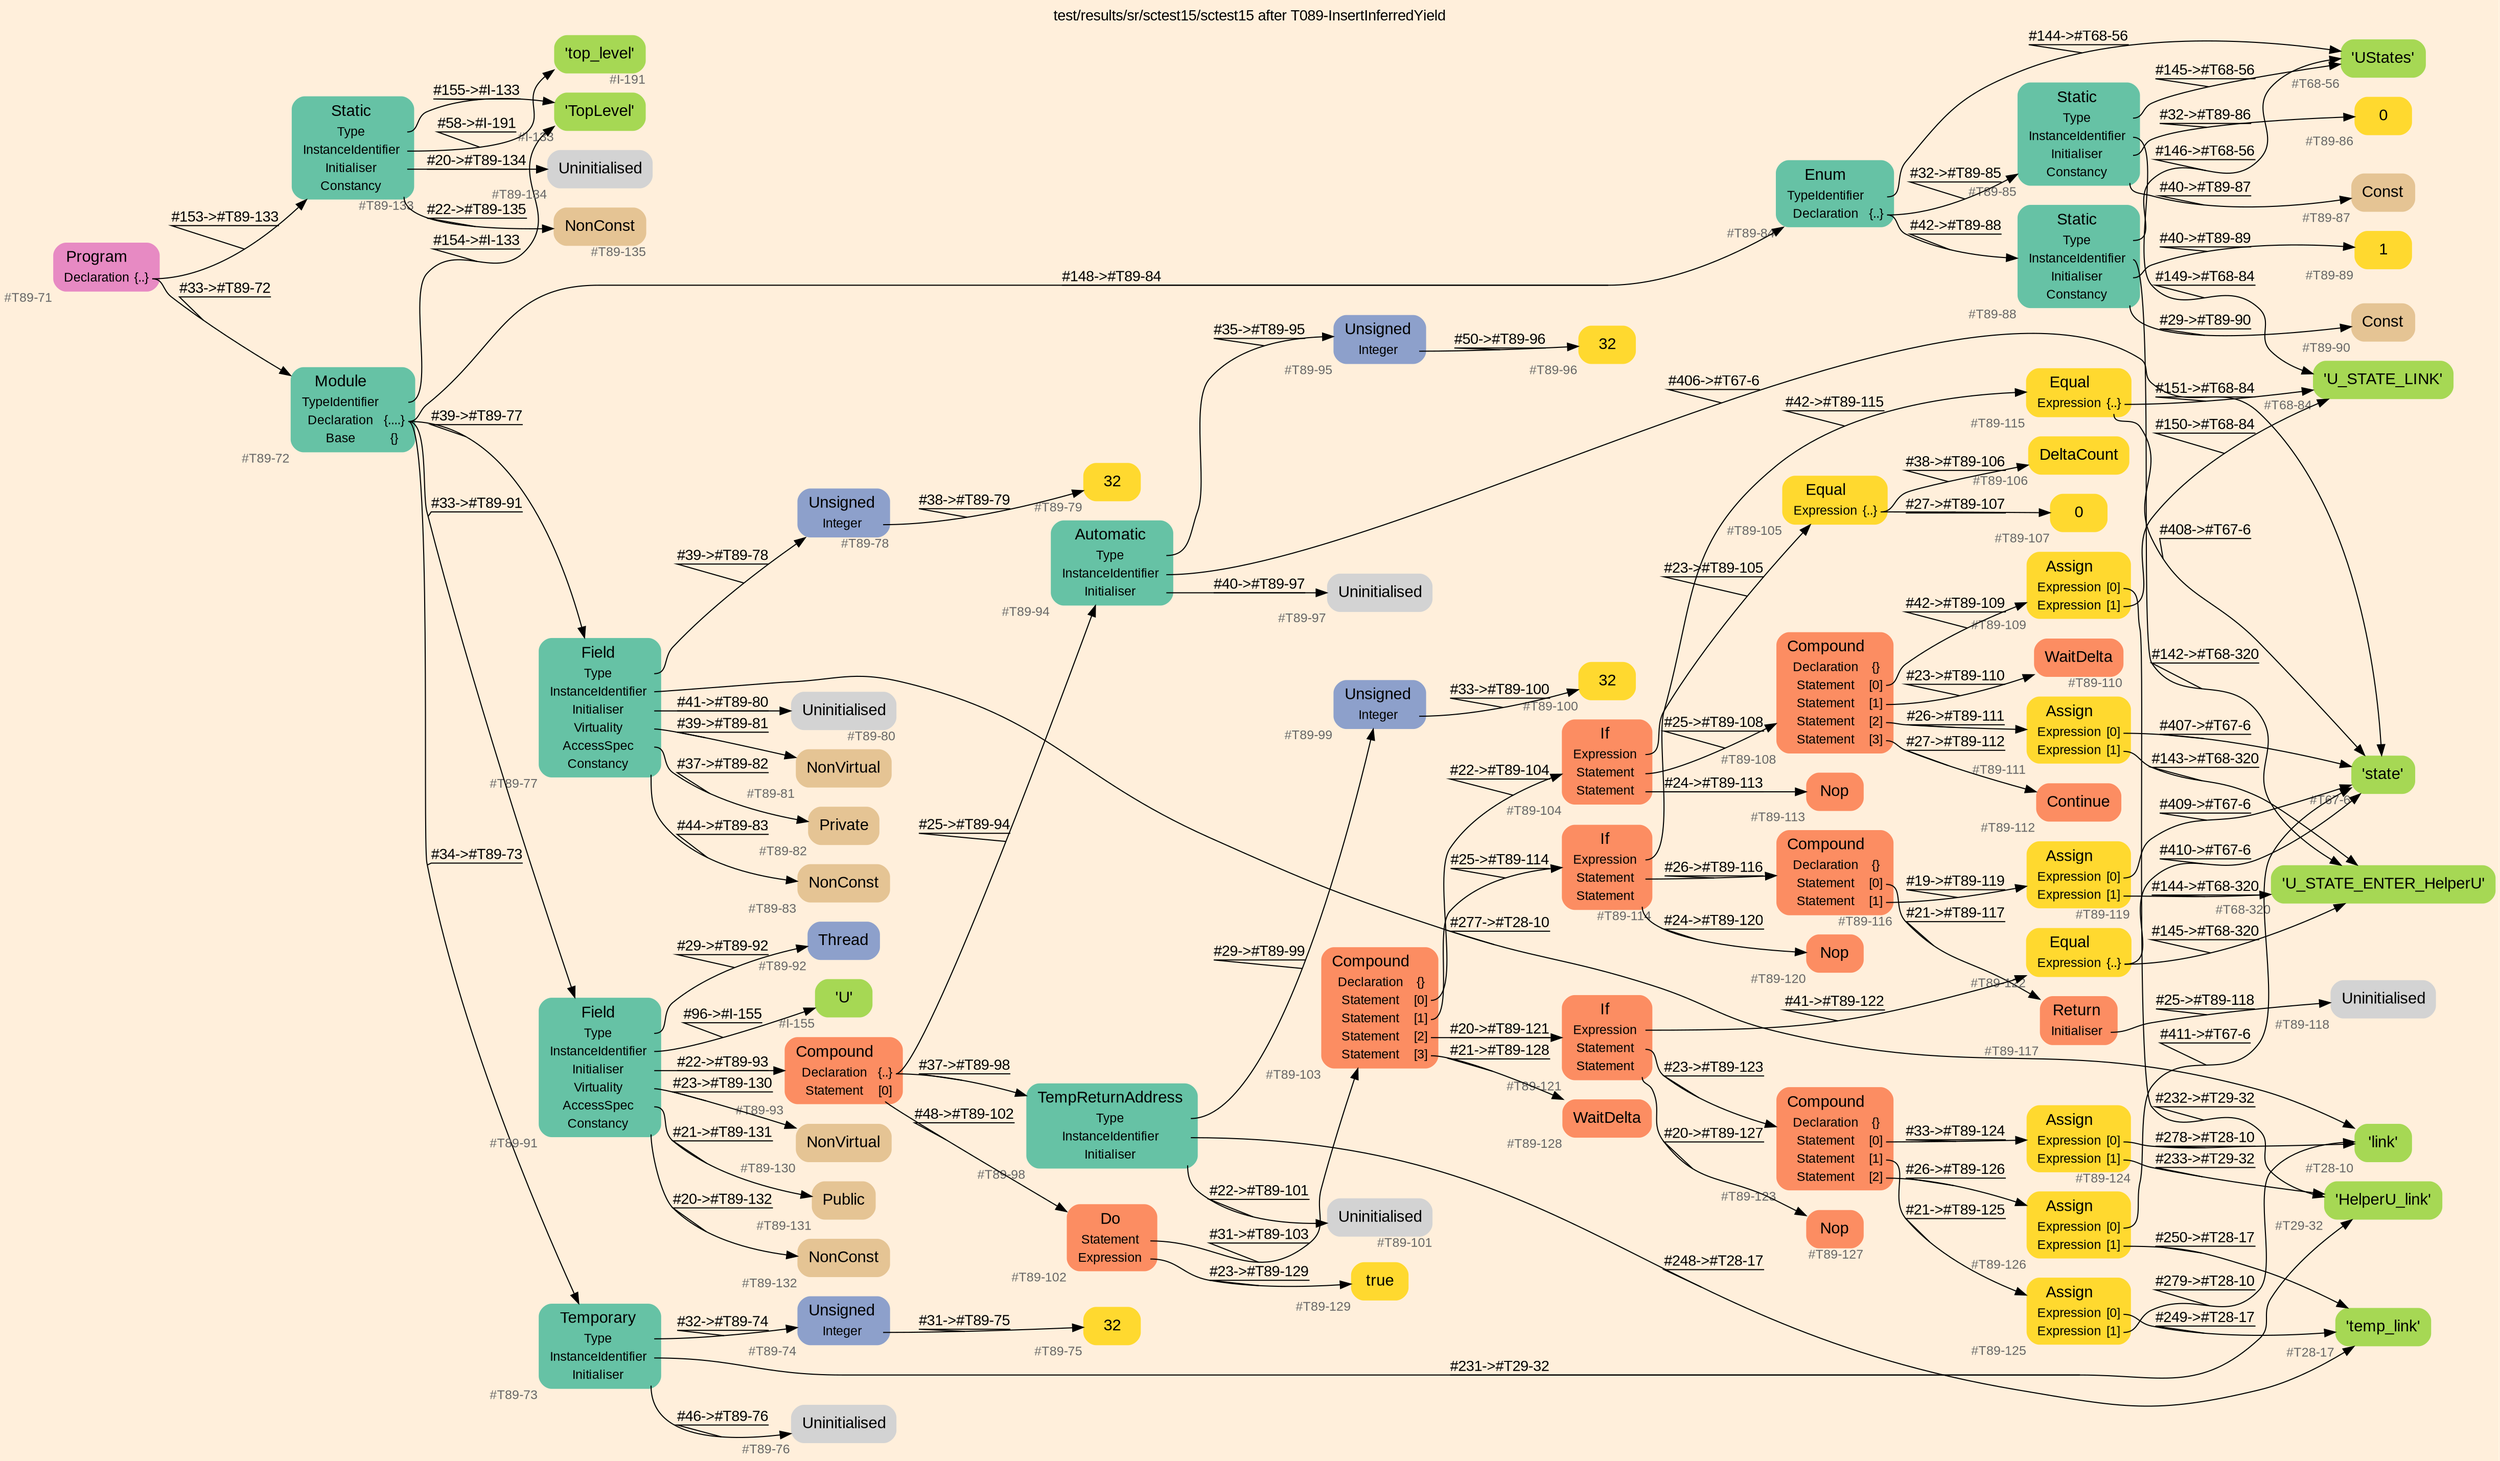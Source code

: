 digraph "test/results/sr/sctest15/sctest15 after T089-InsertInferredYield" {
label = "test/results/sr/sctest15/sctest15 after T089-InsertInferredYield"
labelloc = t
graph [
    rankdir = "LR"
    ranksep = 0.3
    bgcolor = antiquewhite1
    color = black
    fontcolor = black
    fontname = "Arial"
];
node [
    fontname = "Arial"
];
edge [
    fontname = "Arial"
];

// -------------------- node figure --------------------
// -------- block #T89-71 ----------
"#T89-71" [
    fillcolor = "/set28/4"
    xlabel = "#T89-71"
    fontsize = "12"
    fontcolor = grey40
    shape = "plaintext"
    label = <<TABLE BORDER="0" CELLBORDER="0" CELLSPACING="0">
     <TR><TD><FONT COLOR="black" POINT-SIZE="15">Program</FONT></TD></TR>
     <TR><TD><FONT COLOR="black" POINT-SIZE="12">Declaration</FONT></TD><TD PORT="port0"><FONT COLOR="black" POINT-SIZE="12">{..}</FONT></TD></TR>
    </TABLE>>
    style = "rounded,filled"
];

// -------- block #T89-72 ----------
"#T89-72" [
    fillcolor = "/set28/1"
    xlabel = "#T89-72"
    fontsize = "12"
    fontcolor = grey40
    shape = "plaintext"
    label = <<TABLE BORDER="0" CELLBORDER="0" CELLSPACING="0">
     <TR><TD><FONT COLOR="black" POINT-SIZE="15">Module</FONT></TD></TR>
     <TR><TD><FONT COLOR="black" POINT-SIZE="12">TypeIdentifier</FONT></TD><TD PORT="port0"></TD></TR>
     <TR><TD><FONT COLOR="black" POINT-SIZE="12">Declaration</FONT></TD><TD PORT="port1"><FONT COLOR="black" POINT-SIZE="12">{....}</FONT></TD></TR>
     <TR><TD><FONT COLOR="black" POINT-SIZE="12">Base</FONT></TD><TD PORT="port2"><FONT COLOR="black" POINT-SIZE="12">{}</FONT></TD></TR>
    </TABLE>>
    style = "rounded,filled"
];

// -------- block #I-133 ----------
"#I-133" [
    fillcolor = "/set28/5"
    xlabel = "#I-133"
    fontsize = "12"
    fontcolor = grey40
    shape = "plaintext"
    label = <<TABLE BORDER="0" CELLBORDER="0" CELLSPACING="0">
     <TR><TD><FONT COLOR="black" POINT-SIZE="15">'TopLevel'</FONT></TD></TR>
    </TABLE>>
    style = "rounded,filled"
];

// -------- block #T89-73 ----------
"#T89-73" [
    fillcolor = "/set28/1"
    xlabel = "#T89-73"
    fontsize = "12"
    fontcolor = grey40
    shape = "plaintext"
    label = <<TABLE BORDER="0" CELLBORDER="0" CELLSPACING="0">
     <TR><TD><FONT COLOR="black" POINT-SIZE="15">Temporary</FONT></TD></TR>
     <TR><TD><FONT COLOR="black" POINT-SIZE="12">Type</FONT></TD><TD PORT="port0"></TD></TR>
     <TR><TD><FONT COLOR="black" POINT-SIZE="12">InstanceIdentifier</FONT></TD><TD PORT="port1"></TD></TR>
     <TR><TD><FONT COLOR="black" POINT-SIZE="12">Initialiser</FONT></TD><TD PORT="port2"></TD></TR>
    </TABLE>>
    style = "rounded,filled"
];

// -------- block #T89-74 ----------
"#T89-74" [
    fillcolor = "/set28/3"
    xlabel = "#T89-74"
    fontsize = "12"
    fontcolor = grey40
    shape = "plaintext"
    label = <<TABLE BORDER="0" CELLBORDER="0" CELLSPACING="0">
     <TR><TD><FONT COLOR="black" POINT-SIZE="15">Unsigned</FONT></TD></TR>
     <TR><TD><FONT COLOR="black" POINT-SIZE="12">Integer</FONT></TD><TD PORT="port0"></TD></TR>
    </TABLE>>
    style = "rounded,filled"
];

// -------- block #T89-75 ----------
"#T89-75" [
    fillcolor = "/set28/6"
    xlabel = "#T89-75"
    fontsize = "12"
    fontcolor = grey40
    shape = "plaintext"
    label = <<TABLE BORDER="0" CELLBORDER="0" CELLSPACING="0">
     <TR><TD><FONT COLOR="black" POINT-SIZE="15">32</FONT></TD></TR>
    </TABLE>>
    style = "rounded,filled"
];

// -------- block #T29-32 ----------
"#T29-32" [
    fillcolor = "/set28/5"
    xlabel = "#T29-32"
    fontsize = "12"
    fontcolor = grey40
    shape = "plaintext"
    label = <<TABLE BORDER="0" CELLBORDER="0" CELLSPACING="0">
     <TR><TD><FONT COLOR="black" POINT-SIZE="15">'HelperU_link'</FONT></TD></TR>
    </TABLE>>
    style = "rounded,filled"
];

// -------- block #T89-76 ----------
"#T89-76" [
    xlabel = "#T89-76"
    fontsize = "12"
    fontcolor = grey40
    shape = "plaintext"
    label = <<TABLE BORDER="0" CELLBORDER="0" CELLSPACING="0">
     <TR><TD><FONT COLOR="black" POINT-SIZE="15">Uninitialised</FONT></TD></TR>
    </TABLE>>
    style = "rounded,filled"
];

// -------- block #T89-77 ----------
"#T89-77" [
    fillcolor = "/set28/1"
    xlabel = "#T89-77"
    fontsize = "12"
    fontcolor = grey40
    shape = "plaintext"
    label = <<TABLE BORDER="0" CELLBORDER="0" CELLSPACING="0">
     <TR><TD><FONT COLOR="black" POINT-SIZE="15">Field</FONT></TD></TR>
     <TR><TD><FONT COLOR="black" POINT-SIZE="12">Type</FONT></TD><TD PORT="port0"></TD></TR>
     <TR><TD><FONT COLOR="black" POINT-SIZE="12">InstanceIdentifier</FONT></TD><TD PORT="port1"></TD></TR>
     <TR><TD><FONT COLOR="black" POINT-SIZE="12">Initialiser</FONT></TD><TD PORT="port2"></TD></TR>
     <TR><TD><FONT COLOR="black" POINT-SIZE="12">Virtuality</FONT></TD><TD PORT="port3"></TD></TR>
     <TR><TD><FONT COLOR="black" POINT-SIZE="12">AccessSpec</FONT></TD><TD PORT="port4"></TD></TR>
     <TR><TD><FONT COLOR="black" POINT-SIZE="12">Constancy</FONT></TD><TD PORT="port5"></TD></TR>
    </TABLE>>
    style = "rounded,filled"
];

// -------- block #T89-78 ----------
"#T89-78" [
    fillcolor = "/set28/3"
    xlabel = "#T89-78"
    fontsize = "12"
    fontcolor = grey40
    shape = "plaintext"
    label = <<TABLE BORDER="0" CELLBORDER="0" CELLSPACING="0">
     <TR><TD><FONT COLOR="black" POINT-SIZE="15">Unsigned</FONT></TD></TR>
     <TR><TD><FONT COLOR="black" POINT-SIZE="12">Integer</FONT></TD><TD PORT="port0"></TD></TR>
    </TABLE>>
    style = "rounded,filled"
];

// -------- block #T89-79 ----------
"#T89-79" [
    fillcolor = "/set28/6"
    xlabel = "#T89-79"
    fontsize = "12"
    fontcolor = grey40
    shape = "plaintext"
    label = <<TABLE BORDER="0" CELLBORDER="0" CELLSPACING="0">
     <TR><TD><FONT COLOR="black" POINT-SIZE="15">32</FONT></TD></TR>
    </TABLE>>
    style = "rounded,filled"
];

// -------- block #T28-10 ----------
"#T28-10" [
    fillcolor = "/set28/5"
    xlabel = "#T28-10"
    fontsize = "12"
    fontcolor = grey40
    shape = "plaintext"
    label = <<TABLE BORDER="0" CELLBORDER="0" CELLSPACING="0">
     <TR><TD><FONT COLOR="black" POINT-SIZE="15">'link'</FONT></TD></TR>
    </TABLE>>
    style = "rounded,filled"
];

// -------- block #T89-80 ----------
"#T89-80" [
    xlabel = "#T89-80"
    fontsize = "12"
    fontcolor = grey40
    shape = "plaintext"
    label = <<TABLE BORDER="0" CELLBORDER="0" CELLSPACING="0">
     <TR><TD><FONT COLOR="black" POINT-SIZE="15">Uninitialised</FONT></TD></TR>
    </TABLE>>
    style = "rounded,filled"
];

// -------- block #T89-81 ----------
"#T89-81" [
    fillcolor = "/set28/7"
    xlabel = "#T89-81"
    fontsize = "12"
    fontcolor = grey40
    shape = "plaintext"
    label = <<TABLE BORDER="0" CELLBORDER="0" CELLSPACING="0">
     <TR><TD><FONT COLOR="black" POINT-SIZE="15">NonVirtual</FONT></TD></TR>
    </TABLE>>
    style = "rounded,filled"
];

// -------- block #T89-82 ----------
"#T89-82" [
    fillcolor = "/set28/7"
    xlabel = "#T89-82"
    fontsize = "12"
    fontcolor = grey40
    shape = "plaintext"
    label = <<TABLE BORDER="0" CELLBORDER="0" CELLSPACING="0">
     <TR><TD><FONT COLOR="black" POINT-SIZE="15">Private</FONT></TD></TR>
    </TABLE>>
    style = "rounded,filled"
];

// -------- block #T89-83 ----------
"#T89-83" [
    fillcolor = "/set28/7"
    xlabel = "#T89-83"
    fontsize = "12"
    fontcolor = grey40
    shape = "plaintext"
    label = <<TABLE BORDER="0" CELLBORDER="0" CELLSPACING="0">
     <TR><TD><FONT COLOR="black" POINT-SIZE="15">NonConst</FONT></TD></TR>
    </TABLE>>
    style = "rounded,filled"
];

// -------- block #T89-84 ----------
"#T89-84" [
    fillcolor = "/set28/1"
    xlabel = "#T89-84"
    fontsize = "12"
    fontcolor = grey40
    shape = "plaintext"
    label = <<TABLE BORDER="0" CELLBORDER="0" CELLSPACING="0">
     <TR><TD><FONT COLOR="black" POINT-SIZE="15">Enum</FONT></TD></TR>
     <TR><TD><FONT COLOR="black" POINT-SIZE="12">TypeIdentifier</FONT></TD><TD PORT="port0"></TD></TR>
     <TR><TD><FONT COLOR="black" POINT-SIZE="12">Declaration</FONT></TD><TD PORT="port1"><FONT COLOR="black" POINT-SIZE="12">{..}</FONT></TD></TR>
    </TABLE>>
    style = "rounded,filled"
];

// -------- block #T68-56 ----------
"#T68-56" [
    fillcolor = "/set28/5"
    xlabel = "#T68-56"
    fontsize = "12"
    fontcolor = grey40
    shape = "plaintext"
    label = <<TABLE BORDER="0" CELLBORDER="0" CELLSPACING="0">
     <TR><TD><FONT COLOR="black" POINT-SIZE="15">'UStates'</FONT></TD></TR>
    </TABLE>>
    style = "rounded,filled"
];

// -------- block #T89-85 ----------
"#T89-85" [
    fillcolor = "/set28/1"
    xlabel = "#T89-85"
    fontsize = "12"
    fontcolor = grey40
    shape = "plaintext"
    label = <<TABLE BORDER="0" CELLBORDER="0" CELLSPACING="0">
     <TR><TD><FONT COLOR="black" POINT-SIZE="15">Static</FONT></TD></TR>
     <TR><TD><FONT COLOR="black" POINT-SIZE="12">Type</FONT></TD><TD PORT="port0"></TD></TR>
     <TR><TD><FONT COLOR="black" POINT-SIZE="12">InstanceIdentifier</FONT></TD><TD PORT="port1"></TD></TR>
     <TR><TD><FONT COLOR="black" POINT-SIZE="12">Initialiser</FONT></TD><TD PORT="port2"></TD></TR>
     <TR><TD><FONT COLOR="black" POINT-SIZE="12">Constancy</FONT></TD><TD PORT="port3"></TD></TR>
    </TABLE>>
    style = "rounded,filled"
];

// -------- block #T68-84 ----------
"#T68-84" [
    fillcolor = "/set28/5"
    xlabel = "#T68-84"
    fontsize = "12"
    fontcolor = grey40
    shape = "plaintext"
    label = <<TABLE BORDER="0" CELLBORDER="0" CELLSPACING="0">
     <TR><TD><FONT COLOR="black" POINT-SIZE="15">'U_STATE_LINK'</FONT></TD></TR>
    </TABLE>>
    style = "rounded,filled"
];

// -------- block #T89-86 ----------
"#T89-86" [
    fillcolor = "/set28/6"
    xlabel = "#T89-86"
    fontsize = "12"
    fontcolor = grey40
    shape = "plaintext"
    label = <<TABLE BORDER="0" CELLBORDER="0" CELLSPACING="0">
     <TR><TD><FONT COLOR="black" POINT-SIZE="15">0</FONT></TD></TR>
    </TABLE>>
    style = "rounded,filled"
];

// -------- block #T89-87 ----------
"#T89-87" [
    fillcolor = "/set28/7"
    xlabel = "#T89-87"
    fontsize = "12"
    fontcolor = grey40
    shape = "plaintext"
    label = <<TABLE BORDER="0" CELLBORDER="0" CELLSPACING="0">
     <TR><TD><FONT COLOR="black" POINT-SIZE="15">Const</FONT></TD></TR>
    </TABLE>>
    style = "rounded,filled"
];

// -------- block #T89-88 ----------
"#T89-88" [
    fillcolor = "/set28/1"
    xlabel = "#T89-88"
    fontsize = "12"
    fontcolor = grey40
    shape = "plaintext"
    label = <<TABLE BORDER="0" CELLBORDER="0" CELLSPACING="0">
     <TR><TD><FONT COLOR="black" POINT-SIZE="15">Static</FONT></TD></TR>
     <TR><TD><FONT COLOR="black" POINT-SIZE="12">Type</FONT></TD><TD PORT="port0"></TD></TR>
     <TR><TD><FONT COLOR="black" POINT-SIZE="12">InstanceIdentifier</FONT></TD><TD PORT="port1"></TD></TR>
     <TR><TD><FONT COLOR="black" POINT-SIZE="12">Initialiser</FONT></TD><TD PORT="port2"></TD></TR>
     <TR><TD><FONT COLOR="black" POINT-SIZE="12">Constancy</FONT></TD><TD PORT="port3"></TD></TR>
    </TABLE>>
    style = "rounded,filled"
];

// -------- block #T68-320 ----------
"#T68-320" [
    fillcolor = "/set28/5"
    xlabel = "#T68-320"
    fontsize = "12"
    fontcolor = grey40
    shape = "plaintext"
    label = <<TABLE BORDER="0" CELLBORDER="0" CELLSPACING="0">
     <TR><TD><FONT COLOR="black" POINT-SIZE="15">'U_STATE_ENTER_HelperU'</FONT></TD></TR>
    </TABLE>>
    style = "rounded,filled"
];

// -------- block #T89-89 ----------
"#T89-89" [
    fillcolor = "/set28/6"
    xlabel = "#T89-89"
    fontsize = "12"
    fontcolor = grey40
    shape = "plaintext"
    label = <<TABLE BORDER="0" CELLBORDER="0" CELLSPACING="0">
     <TR><TD><FONT COLOR="black" POINT-SIZE="15">1</FONT></TD></TR>
    </TABLE>>
    style = "rounded,filled"
];

// -------- block #T89-90 ----------
"#T89-90" [
    fillcolor = "/set28/7"
    xlabel = "#T89-90"
    fontsize = "12"
    fontcolor = grey40
    shape = "plaintext"
    label = <<TABLE BORDER="0" CELLBORDER="0" CELLSPACING="0">
     <TR><TD><FONT COLOR="black" POINT-SIZE="15">Const</FONT></TD></TR>
    </TABLE>>
    style = "rounded,filled"
];

// -------- block #T89-91 ----------
"#T89-91" [
    fillcolor = "/set28/1"
    xlabel = "#T89-91"
    fontsize = "12"
    fontcolor = grey40
    shape = "plaintext"
    label = <<TABLE BORDER="0" CELLBORDER="0" CELLSPACING="0">
     <TR><TD><FONT COLOR="black" POINT-SIZE="15">Field</FONT></TD></TR>
     <TR><TD><FONT COLOR="black" POINT-SIZE="12">Type</FONT></TD><TD PORT="port0"></TD></TR>
     <TR><TD><FONT COLOR="black" POINT-SIZE="12">InstanceIdentifier</FONT></TD><TD PORT="port1"></TD></TR>
     <TR><TD><FONT COLOR="black" POINT-SIZE="12">Initialiser</FONT></TD><TD PORT="port2"></TD></TR>
     <TR><TD><FONT COLOR="black" POINT-SIZE="12">Virtuality</FONT></TD><TD PORT="port3"></TD></TR>
     <TR><TD><FONT COLOR="black" POINT-SIZE="12">AccessSpec</FONT></TD><TD PORT="port4"></TD></TR>
     <TR><TD><FONT COLOR="black" POINT-SIZE="12">Constancy</FONT></TD><TD PORT="port5"></TD></TR>
    </TABLE>>
    style = "rounded,filled"
];

// -------- block #T89-92 ----------
"#T89-92" [
    fillcolor = "/set28/3"
    xlabel = "#T89-92"
    fontsize = "12"
    fontcolor = grey40
    shape = "plaintext"
    label = <<TABLE BORDER="0" CELLBORDER="0" CELLSPACING="0">
     <TR><TD><FONT COLOR="black" POINT-SIZE="15">Thread</FONT></TD></TR>
    </TABLE>>
    style = "rounded,filled"
];

// -------- block #I-155 ----------
"#I-155" [
    fillcolor = "/set28/5"
    xlabel = "#I-155"
    fontsize = "12"
    fontcolor = grey40
    shape = "plaintext"
    label = <<TABLE BORDER="0" CELLBORDER="0" CELLSPACING="0">
     <TR><TD><FONT COLOR="black" POINT-SIZE="15">'U'</FONT></TD></TR>
    </TABLE>>
    style = "rounded,filled"
];

// -------- block #T89-93 ----------
"#T89-93" [
    fillcolor = "/set28/2"
    xlabel = "#T89-93"
    fontsize = "12"
    fontcolor = grey40
    shape = "plaintext"
    label = <<TABLE BORDER="0" CELLBORDER="0" CELLSPACING="0">
     <TR><TD><FONT COLOR="black" POINT-SIZE="15">Compound</FONT></TD></TR>
     <TR><TD><FONT COLOR="black" POINT-SIZE="12">Declaration</FONT></TD><TD PORT="port0"><FONT COLOR="black" POINT-SIZE="12">{..}</FONT></TD></TR>
     <TR><TD><FONT COLOR="black" POINT-SIZE="12">Statement</FONT></TD><TD PORT="port1"><FONT COLOR="black" POINT-SIZE="12">[0]</FONT></TD></TR>
    </TABLE>>
    style = "rounded,filled"
];

// -------- block #T89-94 ----------
"#T89-94" [
    fillcolor = "/set28/1"
    xlabel = "#T89-94"
    fontsize = "12"
    fontcolor = grey40
    shape = "plaintext"
    label = <<TABLE BORDER="0" CELLBORDER="0" CELLSPACING="0">
     <TR><TD><FONT COLOR="black" POINT-SIZE="15">Automatic</FONT></TD></TR>
     <TR><TD><FONT COLOR="black" POINT-SIZE="12">Type</FONT></TD><TD PORT="port0"></TD></TR>
     <TR><TD><FONT COLOR="black" POINT-SIZE="12">InstanceIdentifier</FONT></TD><TD PORT="port1"></TD></TR>
     <TR><TD><FONT COLOR="black" POINT-SIZE="12">Initialiser</FONT></TD><TD PORT="port2"></TD></TR>
    </TABLE>>
    style = "rounded,filled"
];

// -------- block #T89-95 ----------
"#T89-95" [
    fillcolor = "/set28/3"
    xlabel = "#T89-95"
    fontsize = "12"
    fontcolor = grey40
    shape = "plaintext"
    label = <<TABLE BORDER="0" CELLBORDER="0" CELLSPACING="0">
     <TR><TD><FONT COLOR="black" POINT-SIZE="15">Unsigned</FONT></TD></TR>
     <TR><TD><FONT COLOR="black" POINT-SIZE="12">Integer</FONT></TD><TD PORT="port0"></TD></TR>
    </TABLE>>
    style = "rounded,filled"
];

// -------- block #T89-96 ----------
"#T89-96" [
    fillcolor = "/set28/6"
    xlabel = "#T89-96"
    fontsize = "12"
    fontcolor = grey40
    shape = "plaintext"
    label = <<TABLE BORDER="0" CELLBORDER="0" CELLSPACING="0">
     <TR><TD><FONT COLOR="black" POINT-SIZE="15">32</FONT></TD></TR>
    </TABLE>>
    style = "rounded,filled"
];

// -------- block #T67-6 ----------
"#T67-6" [
    fillcolor = "/set28/5"
    xlabel = "#T67-6"
    fontsize = "12"
    fontcolor = grey40
    shape = "plaintext"
    label = <<TABLE BORDER="0" CELLBORDER="0" CELLSPACING="0">
     <TR><TD><FONT COLOR="black" POINT-SIZE="15">'state'</FONT></TD></TR>
    </TABLE>>
    style = "rounded,filled"
];

// -------- block #T89-97 ----------
"#T89-97" [
    xlabel = "#T89-97"
    fontsize = "12"
    fontcolor = grey40
    shape = "plaintext"
    label = <<TABLE BORDER="0" CELLBORDER="0" CELLSPACING="0">
     <TR><TD><FONT COLOR="black" POINT-SIZE="15">Uninitialised</FONT></TD></TR>
    </TABLE>>
    style = "rounded,filled"
];

// -------- block #T89-98 ----------
"#T89-98" [
    fillcolor = "/set28/1"
    xlabel = "#T89-98"
    fontsize = "12"
    fontcolor = grey40
    shape = "plaintext"
    label = <<TABLE BORDER="0" CELLBORDER="0" CELLSPACING="0">
     <TR><TD><FONT COLOR="black" POINT-SIZE="15">TempReturnAddress</FONT></TD></TR>
     <TR><TD><FONT COLOR="black" POINT-SIZE="12">Type</FONT></TD><TD PORT="port0"></TD></TR>
     <TR><TD><FONT COLOR="black" POINT-SIZE="12">InstanceIdentifier</FONT></TD><TD PORT="port1"></TD></TR>
     <TR><TD><FONT COLOR="black" POINT-SIZE="12">Initialiser</FONT></TD><TD PORT="port2"></TD></TR>
    </TABLE>>
    style = "rounded,filled"
];

// -------- block #T89-99 ----------
"#T89-99" [
    fillcolor = "/set28/3"
    xlabel = "#T89-99"
    fontsize = "12"
    fontcolor = grey40
    shape = "plaintext"
    label = <<TABLE BORDER="0" CELLBORDER="0" CELLSPACING="0">
     <TR><TD><FONT COLOR="black" POINT-SIZE="15">Unsigned</FONT></TD></TR>
     <TR><TD><FONT COLOR="black" POINT-SIZE="12">Integer</FONT></TD><TD PORT="port0"></TD></TR>
    </TABLE>>
    style = "rounded,filled"
];

// -------- block #T89-100 ----------
"#T89-100" [
    fillcolor = "/set28/6"
    xlabel = "#T89-100"
    fontsize = "12"
    fontcolor = grey40
    shape = "plaintext"
    label = <<TABLE BORDER="0" CELLBORDER="0" CELLSPACING="0">
     <TR><TD><FONT COLOR="black" POINT-SIZE="15">32</FONT></TD></TR>
    </TABLE>>
    style = "rounded,filled"
];

// -------- block #T28-17 ----------
"#T28-17" [
    fillcolor = "/set28/5"
    xlabel = "#T28-17"
    fontsize = "12"
    fontcolor = grey40
    shape = "plaintext"
    label = <<TABLE BORDER="0" CELLBORDER="0" CELLSPACING="0">
     <TR><TD><FONT COLOR="black" POINT-SIZE="15">'temp_link'</FONT></TD></TR>
    </TABLE>>
    style = "rounded,filled"
];

// -------- block #T89-101 ----------
"#T89-101" [
    xlabel = "#T89-101"
    fontsize = "12"
    fontcolor = grey40
    shape = "plaintext"
    label = <<TABLE BORDER="0" CELLBORDER="0" CELLSPACING="0">
     <TR><TD><FONT COLOR="black" POINT-SIZE="15">Uninitialised</FONT></TD></TR>
    </TABLE>>
    style = "rounded,filled"
];

// -------- block #T89-102 ----------
"#T89-102" [
    fillcolor = "/set28/2"
    xlabel = "#T89-102"
    fontsize = "12"
    fontcolor = grey40
    shape = "plaintext"
    label = <<TABLE BORDER="0" CELLBORDER="0" CELLSPACING="0">
     <TR><TD><FONT COLOR="black" POINT-SIZE="15">Do</FONT></TD></TR>
     <TR><TD><FONT COLOR="black" POINT-SIZE="12">Statement</FONT></TD><TD PORT="port0"></TD></TR>
     <TR><TD><FONT COLOR="black" POINT-SIZE="12">Expression</FONT></TD><TD PORT="port1"></TD></TR>
    </TABLE>>
    style = "rounded,filled"
];

// -------- block #T89-103 ----------
"#T89-103" [
    fillcolor = "/set28/2"
    xlabel = "#T89-103"
    fontsize = "12"
    fontcolor = grey40
    shape = "plaintext"
    label = <<TABLE BORDER="0" CELLBORDER="0" CELLSPACING="0">
     <TR><TD><FONT COLOR="black" POINT-SIZE="15">Compound</FONT></TD></TR>
     <TR><TD><FONT COLOR="black" POINT-SIZE="12">Declaration</FONT></TD><TD PORT="port0"><FONT COLOR="black" POINT-SIZE="12">{}</FONT></TD></TR>
     <TR><TD><FONT COLOR="black" POINT-SIZE="12">Statement</FONT></TD><TD PORT="port1"><FONT COLOR="black" POINT-SIZE="12">[0]</FONT></TD></TR>
     <TR><TD><FONT COLOR="black" POINT-SIZE="12">Statement</FONT></TD><TD PORT="port2"><FONT COLOR="black" POINT-SIZE="12">[1]</FONT></TD></TR>
     <TR><TD><FONT COLOR="black" POINT-SIZE="12">Statement</FONT></TD><TD PORT="port3"><FONT COLOR="black" POINT-SIZE="12">[2]</FONT></TD></TR>
     <TR><TD><FONT COLOR="black" POINT-SIZE="12">Statement</FONT></TD><TD PORT="port4"><FONT COLOR="black" POINT-SIZE="12">[3]</FONT></TD></TR>
    </TABLE>>
    style = "rounded,filled"
];

// -------- block #T89-104 ----------
"#T89-104" [
    fillcolor = "/set28/2"
    xlabel = "#T89-104"
    fontsize = "12"
    fontcolor = grey40
    shape = "plaintext"
    label = <<TABLE BORDER="0" CELLBORDER="0" CELLSPACING="0">
     <TR><TD><FONT COLOR="black" POINT-SIZE="15">If</FONT></TD></TR>
     <TR><TD><FONT COLOR="black" POINT-SIZE="12">Expression</FONT></TD><TD PORT="port0"></TD></TR>
     <TR><TD><FONT COLOR="black" POINT-SIZE="12">Statement</FONT></TD><TD PORT="port1"></TD></TR>
     <TR><TD><FONT COLOR="black" POINT-SIZE="12">Statement</FONT></TD><TD PORT="port2"></TD></TR>
    </TABLE>>
    style = "rounded,filled"
];

// -------- block #T89-105 ----------
"#T89-105" [
    fillcolor = "/set28/6"
    xlabel = "#T89-105"
    fontsize = "12"
    fontcolor = grey40
    shape = "plaintext"
    label = <<TABLE BORDER="0" CELLBORDER="0" CELLSPACING="0">
     <TR><TD><FONT COLOR="black" POINT-SIZE="15">Equal</FONT></TD></TR>
     <TR><TD><FONT COLOR="black" POINT-SIZE="12">Expression</FONT></TD><TD PORT="port0"><FONT COLOR="black" POINT-SIZE="12">{..}</FONT></TD></TR>
    </TABLE>>
    style = "rounded,filled"
];

// -------- block #T89-106 ----------
"#T89-106" [
    fillcolor = "/set28/6"
    xlabel = "#T89-106"
    fontsize = "12"
    fontcolor = grey40
    shape = "plaintext"
    label = <<TABLE BORDER="0" CELLBORDER="0" CELLSPACING="0">
     <TR><TD><FONT COLOR="black" POINT-SIZE="15">DeltaCount</FONT></TD></TR>
    </TABLE>>
    style = "rounded,filled"
];

// -------- block #T89-107 ----------
"#T89-107" [
    fillcolor = "/set28/6"
    xlabel = "#T89-107"
    fontsize = "12"
    fontcolor = grey40
    shape = "plaintext"
    label = <<TABLE BORDER="0" CELLBORDER="0" CELLSPACING="0">
     <TR><TD><FONT COLOR="black" POINT-SIZE="15">0</FONT></TD></TR>
    </TABLE>>
    style = "rounded,filled"
];

// -------- block #T89-108 ----------
"#T89-108" [
    fillcolor = "/set28/2"
    xlabel = "#T89-108"
    fontsize = "12"
    fontcolor = grey40
    shape = "plaintext"
    label = <<TABLE BORDER="0" CELLBORDER="0" CELLSPACING="0">
     <TR><TD><FONT COLOR="black" POINT-SIZE="15">Compound</FONT></TD></TR>
     <TR><TD><FONT COLOR="black" POINT-SIZE="12">Declaration</FONT></TD><TD PORT="port0"><FONT COLOR="black" POINT-SIZE="12">{}</FONT></TD></TR>
     <TR><TD><FONT COLOR="black" POINT-SIZE="12">Statement</FONT></TD><TD PORT="port1"><FONT COLOR="black" POINT-SIZE="12">[0]</FONT></TD></TR>
     <TR><TD><FONT COLOR="black" POINT-SIZE="12">Statement</FONT></TD><TD PORT="port2"><FONT COLOR="black" POINT-SIZE="12">[1]</FONT></TD></TR>
     <TR><TD><FONT COLOR="black" POINT-SIZE="12">Statement</FONT></TD><TD PORT="port3"><FONT COLOR="black" POINT-SIZE="12">[2]</FONT></TD></TR>
     <TR><TD><FONT COLOR="black" POINT-SIZE="12">Statement</FONT></TD><TD PORT="port4"><FONT COLOR="black" POINT-SIZE="12">[3]</FONT></TD></TR>
    </TABLE>>
    style = "rounded,filled"
];

// -------- block #T89-109 ----------
"#T89-109" [
    fillcolor = "/set28/6"
    xlabel = "#T89-109"
    fontsize = "12"
    fontcolor = grey40
    shape = "plaintext"
    label = <<TABLE BORDER="0" CELLBORDER="0" CELLSPACING="0">
     <TR><TD><FONT COLOR="black" POINT-SIZE="15">Assign</FONT></TD></TR>
     <TR><TD><FONT COLOR="black" POINT-SIZE="12">Expression</FONT></TD><TD PORT="port0"><FONT COLOR="black" POINT-SIZE="12">[0]</FONT></TD></TR>
     <TR><TD><FONT COLOR="black" POINT-SIZE="12">Expression</FONT></TD><TD PORT="port1"><FONT COLOR="black" POINT-SIZE="12">[1]</FONT></TD></TR>
    </TABLE>>
    style = "rounded,filled"
];

// -------- block #T89-110 ----------
"#T89-110" [
    fillcolor = "/set28/2"
    xlabel = "#T89-110"
    fontsize = "12"
    fontcolor = grey40
    shape = "plaintext"
    label = <<TABLE BORDER="0" CELLBORDER="0" CELLSPACING="0">
     <TR><TD><FONT COLOR="black" POINT-SIZE="15">WaitDelta</FONT></TD></TR>
    </TABLE>>
    style = "rounded,filled"
];

// -------- block #T89-111 ----------
"#T89-111" [
    fillcolor = "/set28/6"
    xlabel = "#T89-111"
    fontsize = "12"
    fontcolor = grey40
    shape = "plaintext"
    label = <<TABLE BORDER="0" CELLBORDER="0" CELLSPACING="0">
     <TR><TD><FONT COLOR="black" POINT-SIZE="15">Assign</FONT></TD></TR>
     <TR><TD><FONT COLOR="black" POINT-SIZE="12">Expression</FONT></TD><TD PORT="port0"><FONT COLOR="black" POINT-SIZE="12">[0]</FONT></TD></TR>
     <TR><TD><FONT COLOR="black" POINT-SIZE="12">Expression</FONT></TD><TD PORT="port1"><FONT COLOR="black" POINT-SIZE="12">[1]</FONT></TD></TR>
    </TABLE>>
    style = "rounded,filled"
];

// -------- block #T89-112 ----------
"#T89-112" [
    fillcolor = "/set28/2"
    xlabel = "#T89-112"
    fontsize = "12"
    fontcolor = grey40
    shape = "plaintext"
    label = <<TABLE BORDER="0" CELLBORDER="0" CELLSPACING="0">
     <TR><TD><FONT COLOR="black" POINT-SIZE="15">Continue</FONT></TD></TR>
    </TABLE>>
    style = "rounded,filled"
];

// -------- block #T89-113 ----------
"#T89-113" [
    fillcolor = "/set28/2"
    xlabel = "#T89-113"
    fontsize = "12"
    fontcolor = grey40
    shape = "plaintext"
    label = <<TABLE BORDER="0" CELLBORDER="0" CELLSPACING="0">
     <TR><TD><FONT COLOR="black" POINT-SIZE="15">Nop</FONT></TD></TR>
    </TABLE>>
    style = "rounded,filled"
];

// -------- block #T89-114 ----------
"#T89-114" [
    fillcolor = "/set28/2"
    xlabel = "#T89-114"
    fontsize = "12"
    fontcolor = grey40
    shape = "plaintext"
    label = <<TABLE BORDER="0" CELLBORDER="0" CELLSPACING="0">
     <TR><TD><FONT COLOR="black" POINT-SIZE="15">If</FONT></TD></TR>
     <TR><TD><FONT COLOR="black" POINT-SIZE="12">Expression</FONT></TD><TD PORT="port0"></TD></TR>
     <TR><TD><FONT COLOR="black" POINT-SIZE="12">Statement</FONT></TD><TD PORT="port1"></TD></TR>
     <TR><TD><FONT COLOR="black" POINT-SIZE="12">Statement</FONT></TD><TD PORT="port2"></TD></TR>
    </TABLE>>
    style = "rounded,filled"
];

// -------- block #T89-115 ----------
"#T89-115" [
    fillcolor = "/set28/6"
    xlabel = "#T89-115"
    fontsize = "12"
    fontcolor = grey40
    shape = "plaintext"
    label = <<TABLE BORDER="0" CELLBORDER="0" CELLSPACING="0">
     <TR><TD><FONT COLOR="black" POINT-SIZE="15">Equal</FONT></TD></TR>
     <TR><TD><FONT COLOR="black" POINT-SIZE="12">Expression</FONT></TD><TD PORT="port0"><FONT COLOR="black" POINT-SIZE="12">{..}</FONT></TD></TR>
    </TABLE>>
    style = "rounded,filled"
];

// -------- block #T89-116 ----------
"#T89-116" [
    fillcolor = "/set28/2"
    xlabel = "#T89-116"
    fontsize = "12"
    fontcolor = grey40
    shape = "plaintext"
    label = <<TABLE BORDER="0" CELLBORDER="0" CELLSPACING="0">
     <TR><TD><FONT COLOR="black" POINT-SIZE="15">Compound</FONT></TD></TR>
     <TR><TD><FONT COLOR="black" POINT-SIZE="12">Declaration</FONT></TD><TD PORT="port0"><FONT COLOR="black" POINT-SIZE="12">{}</FONT></TD></TR>
     <TR><TD><FONT COLOR="black" POINT-SIZE="12">Statement</FONT></TD><TD PORT="port1"><FONT COLOR="black" POINT-SIZE="12">[0]</FONT></TD></TR>
     <TR><TD><FONT COLOR="black" POINT-SIZE="12">Statement</FONT></TD><TD PORT="port2"><FONT COLOR="black" POINT-SIZE="12">[1]</FONT></TD></TR>
    </TABLE>>
    style = "rounded,filled"
];

// -------- block #T89-117 ----------
"#T89-117" [
    fillcolor = "/set28/2"
    xlabel = "#T89-117"
    fontsize = "12"
    fontcolor = grey40
    shape = "plaintext"
    label = <<TABLE BORDER="0" CELLBORDER="0" CELLSPACING="0">
     <TR><TD><FONT COLOR="black" POINT-SIZE="15">Return</FONT></TD></TR>
     <TR><TD><FONT COLOR="black" POINT-SIZE="12">Initialiser</FONT></TD><TD PORT="port0"></TD></TR>
    </TABLE>>
    style = "rounded,filled"
];

// -------- block #T89-118 ----------
"#T89-118" [
    xlabel = "#T89-118"
    fontsize = "12"
    fontcolor = grey40
    shape = "plaintext"
    label = <<TABLE BORDER="0" CELLBORDER="0" CELLSPACING="0">
     <TR><TD><FONT COLOR="black" POINT-SIZE="15">Uninitialised</FONT></TD></TR>
    </TABLE>>
    style = "rounded,filled"
];

// -------- block #T89-119 ----------
"#T89-119" [
    fillcolor = "/set28/6"
    xlabel = "#T89-119"
    fontsize = "12"
    fontcolor = grey40
    shape = "plaintext"
    label = <<TABLE BORDER="0" CELLBORDER="0" CELLSPACING="0">
     <TR><TD><FONT COLOR="black" POINT-SIZE="15">Assign</FONT></TD></TR>
     <TR><TD><FONT COLOR="black" POINT-SIZE="12">Expression</FONT></TD><TD PORT="port0"><FONT COLOR="black" POINT-SIZE="12">[0]</FONT></TD></TR>
     <TR><TD><FONT COLOR="black" POINT-SIZE="12">Expression</FONT></TD><TD PORT="port1"><FONT COLOR="black" POINT-SIZE="12">[1]</FONT></TD></TR>
    </TABLE>>
    style = "rounded,filled"
];

// -------- block #T89-120 ----------
"#T89-120" [
    fillcolor = "/set28/2"
    xlabel = "#T89-120"
    fontsize = "12"
    fontcolor = grey40
    shape = "plaintext"
    label = <<TABLE BORDER="0" CELLBORDER="0" CELLSPACING="0">
     <TR><TD><FONT COLOR="black" POINT-SIZE="15">Nop</FONT></TD></TR>
    </TABLE>>
    style = "rounded,filled"
];

// -------- block #T89-121 ----------
"#T89-121" [
    fillcolor = "/set28/2"
    xlabel = "#T89-121"
    fontsize = "12"
    fontcolor = grey40
    shape = "plaintext"
    label = <<TABLE BORDER="0" CELLBORDER="0" CELLSPACING="0">
     <TR><TD><FONT COLOR="black" POINT-SIZE="15">If</FONT></TD></TR>
     <TR><TD><FONT COLOR="black" POINT-SIZE="12">Expression</FONT></TD><TD PORT="port0"></TD></TR>
     <TR><TD><FONT COLOR="black" POINT-SIZE="12">Statement</FONT></TD><TD PORT="port1"></TD></TR>
     <TR><TD><FONT COLOR="black" POINT-SIZE="12">Statement</FONT></TD><TD PORT="port2"></TD></TR>
    </TABLE>>
    style = "rounded,filled"
];

// -------- block #T89-122 ----------
"#T89-122" [
    fillcolor = "/set28/6"
    xlabel = "#T89-122"
    fontsize = "12"
    fontcolor = grey40
    shape = "plaintext"
    label = <<TABLE BORDER="0" CELLBORDER="0" CELLSPACING="0">
     <TR><TD><FONT COLOR="black" POINT-SIZE="15">Equal</FONT></TD></TR>
     <TR><TD><FONT COLOR="black" POINT-SIZE="12">Expression</FONT></TD><TD PORT="port0"><FONT COLOR="black" POINT-SIZE="12">{..}</FONT></TD></TR>
    </TABLE>>
    style = "rounded,filled"
];

// -------- block #T89-123 ----------
"#T89-123" [
    fillcolor = "/set28/2"
    xlabel = "#T89-123"
    fontsize = "12"
    fontcolor = grey40
    shape = "plaintext"
    label = <<TABLE BORDER="0" CELLBORDER="0" CELLSPACING="0">
     <TR><TD><FONT COLOR="black" POINT-SIZE="15">Compound</FONT></TD></TR>
     <TR><TD><FONT COLOR="black" POINT-SIZE="12">Declaration</FONT></TD><TD PORT="port0"><FONT COLOR="black" POINT-SIZE="12">{}</FONT></TD></TR>
     <TR><TD><FONT COLOR="black" POINT-SIZE="12">Statement</FONT></TD><TD PORT="port1"><FONT COLOR="black" POINT-SIZE="12">[0]</FONT></TD></TR>
     <TR><TD><FONT COLOR="black" POINT-SIZE="12">Statement</FONT></TD><TD PORT="port2"><FONT COLOR="black" POINT-SIZE="12">[1]</FONT></TD></TR>
     <TR><TD><FONT COLOR="black" POINT-SIZE="12">Statement</FONT></TD><TD PORT="port3"><FONT COLOR="black" POINT-SIZE="12">[2]</FONT></TD></TR>
    </TABLE>>
    style = "rounded,filled"
];

// -------- block #T89-124 ----------
"#T89-124" [
    fillcolor = "/set28/6"
    xlabel = "#T89-124"
    fontsize = "12"
    fontcolor = grey40
    shape = "plaintext"
    label = <<TABLE BORDER="0" CELLBORDER="0" CELLSPACING="0">
     <TR><TD><FONT COLOR="black" POINT-SIZE="15">Assign</FONT></TD></TR>
     <TR><TD><FONT COLOR="black" POINT-SIZE="12">Expression</FONT></TD><TD PORT="port0"><FONT COLOR="black" POINT-SIZE="12">[0]</FONT></TD></TR>
     <TR><TD><FONT COLOR="black" POINT-SIZE="12">Expression</FONT></TD><TD PORT="port1"><FONT COLOR="black" POINT-SIZE="12">[1]</FONT></TD></TR>
    </TABLE>>
    style = "rounded,filled"
];

// -------- block #T89-125 ----------
"#T89-125" [
    fillcolor = "/set28/6"
    xlabel = "#T89-125"
    fontsize = "12"
    fontcolor = grey40
    shape = "plaintext"
    label = <<TABLE BORDER="0" CELLBORDER="0" CELLSPACING="0">
     <TR><TD><FONT COLOR="black" POINT-SIZE="15">Assign</FONT></TD></TR>
     <TR><TD><FONT COLOR="black" POINT-SIZE="12">Expression</FONT></TD><TD PORT="port0"><FONT COLOR="black" POINT-SIZE="12">[0]</FONT></TD></TR>
     <TR><TD><FONT COLOR="black" POINT-SIZE="12">Expression</FONT></TD><TD PORT="port1"><FONT COLOR="black" POINT-SIZE="12">[1]</FONT></TD></TR>
    </TABLE>>
    style = "rounded,filled"
];

// -------- block #T89-126 ----------
"#T89-126" [
    fillcolor = "/set28/6"
    xlabel = "#T89-126"
    fontsize = "12"
    fontcolor = grey40
    shape = "plaintext"
    label = <<TABLE BORDER="0" CELLBORDER="0" CELLSPACING="0">
     <TR><TD><FONT COLOR="black" POINT-SIZE="15">Assign</FONT></TD></TR>
     <TR><TD><FONT COLOR="black" POINT-SIZE="12">Expression</FONT></TD><TD PORT="port0"><FONT COLOR="black" POINT-SIZE="12">[0]</FONT></TD></TR>
     <TR><TD><FONT COLOR="black" POINT-SIZE="12">Expression</FONT></TD><TD PORT="port1"><FONT COLOR="black" POINT-SIZE="12">[1]</FONT></TD></TR>
    </TABLE>>
    style = "rounded,filled"
];

// -------- block #T89-127 ----------
"#T89-127" [
    fillcolor = "/set28/2"
    xlabel = "#T89-127"
    fontsize = "12"
    fontcolor = grey40
    shape = "plaintext"
    label = <<TABLE BORDER="0" CELLBORDER="0" CELLSPACING="0">
     <TR><TD><FONT COLOR="black" POINT-SIZE="15">Nop</FONT></TD></TR>
    </TABLE>>
    style = "rounded,filled"
];

// -------- block #T89-128 ----------
"#T89-128" [
    fillcolor = "/set28/2"
    xlabel = "#T89-128"
    fontsize = "12"
    fontcolor = grey40
    shape = "plaintext"
    label = <<TABLE BORDER="0" CELLBORDER="0" CELLSPACING="0">
     <TR><TD><FONT COLOR="black" POINT-SIZE="15">WaitDelta</FONT></TD></TR>
    </TABLE>>
    style = "rounded,filled"
];

// -------- block #T89-129 ----------
"#T89-129" [
    fillcolor = "/set28/6"
    xlabel = "#T89-129"
    fontsize = "12"
    fontcolor = grey40
    shape = "plaintext"
    label = <<TABLE BORDER="0" CELLBORDER="0" CELLSPACING="0">
     <TR><TD><FONT COLOR="black" POINT-SIZE="15">true</FONT></TD></TR>
    </TABLE>>
    style = "rounded,filled"
];

// -------- block #T89-130 ----------
"#T89-130" [
    fillcolor = "/set28/7"
    xlabel = "#T89-130"
    fontsize = "12"
    fontcolor = grey40
    shape = "plaintext"
    label = <<TABLE BORDER="0" CELLBORDER="0" CELLSPACING="0">
     <TR><TD><FONT COLOR="black" POINT-SIZE="15">NonVirtual</FONT></TD></TR>
    </TABLE>>
    style = "rounded,filled"
];

// -------- block #T89-131 ----------
"#T89-131" [
    fillcolor = "/set28/7"
    xlabel = "#T89-131"
    fontsize = "12"
    fontcolor = grey40
    shape = "plaintext"
    label = <<TABLE BORDER="0" CELLBORDER="0" CELLSPACING="0">
     <TR><TD><FONT COLOR="black" POINT-SIZE="15">Public</FONT></TD></TR>
    </TABLE>>
    style = "rounded,filled"
];

// -------- block #T89-132 ----------
"#T89-132" [
    fillcolor = "/set28/7"
    xlabel = "#T89-132"
    fontsize = "12"
    fontcolor = grey40
    shape = "plaintext"
    label = <<TABLE BORDER="0" CELLBORDER="0" CELLSPACING="0">
     <TR><TD><FONT COLOR="black" POINT-SIZE="15">NonConst</FONT></TD></TR>
    </TABLE>>
    style = "rounded,filled"
];

// -------- block #T89-133 ----------
"#T89-133" [
    fillcolor = "/set28/1"
    xlabel = "#T89-133"
    fontsize = "12"
    fontcolor = grey40
    shape = "plaintext"
    label = <<TABLE BORDER="0" CELLBORDER="0" CELLSPACING="0">
     <TR><TD><FONT COLOR="black" POINT-SIZE="15">Static</FONT></TD></TR>
     <TR><TD><FONT COLOR="black" POINT-SIZE="12">Type</FONT></TD><TD PORT="port0"></TD></TR>
     <TR><TD><FONT COLOR="black" POINT-SIZE="12">InstanceIdentifier</FONT></TD><TD PORT="port1"></TD></TR>
     <TR><TD><FONT COLOR="black" POINT-SIZE="12">Initialiser</FONT></TD><TD PORT="port2"></TD></TR>
     <TR><TD><FONT COLOR="black" POINT-SIZE="12">Constancy</FONT></TD><TD PORT="port3"></TD></TR>
    </TABLE>>
    style = "rounded,filled"
];

// -------- block #I-191 ----------
"#I-191" [
    fillcolor = "/set28/5"
    xlabel = "#I-191"
    fontsize = "12"
    fontcolor = grey40
    shape = "plaintext"
    label = <<TABLE BORDER="0" CELLBORDER="0" CELLSPACING="0">
     <TR><TD><FONT COLOR="black" POINT-SIZE="15">'top_level'</FONT></TD></TR>
    </TABLE>>
    style = "rounded,filled"
];

// -------- block #T89-134 ----------
"#T89-134" [
    xlabel = "#T89-134"
    fontsize = "12"
    fontcolor = grey40
    shape = "plaintext"
    label = <<TABLE BORDER="0" CELLBORDER="0" CELLSPACING="0">
     <TR><TD><FONT COLOR="black" POINT-SIZE="15">Uninitialised</FONT></TD></TR>
    </TABLE>>
    style = "rounded,filled"
];

// -------- block #T89-135 ----------
"#T89-135" [
    fillcolor = "/set28/7"
    xlabel = "#T89-135"
    fontsize = "12"
    fontcolor = grey40
    shape = "plaintext"
    label = <<TABLE BORDER="0" CELLBORDER="0" CELLSPACING="0">
     <TR><TD><FONT COLOR="black" POINT-SIZE="15">NonConst</FONT></TD></TR>
    </TABLE>>
    style = "rounded,filled"
];

"#T89-71":port0 -> "#T89-72" [
    label = "#33-&gt;#T89-72"
    decorate = true
    color = black
    fontcolor = black
];

"#T89-71":port0 -> "#T89-133" [
    label = "#153-&gt;#T89-133"
    decorate = true
    color = black
    fontcolor = black
];

"#T89-72":port0 -> "#I-133" [
    label = "#154-&gt;#I-133"
    decorate = true
    color = black
    fontcolor = black
];

"#T89-72":port1 -> "#T89-73" [
    label = "#34-&gt;#T89-73"
    decorate = true
    color = black
    fontcolor = black
];

"#T89-72":port1 -> "#T89-77" [
    label = "#39-&gt;#T89-77"
    decorate = true
    color = black
    fontcolor = black
];

"#T89-72":port1 -> "#T89-84" [
    label = "#148-&gt;#T89-84"
    decorate = true
    color = black
    fontcolor = black
];

"#T89-72":port1 -> "#T89-91" [
    label = "#33-&gt;#T89-91"
    decorate = true
    color = black
    fontcolor = black
];

"#T89-73":port0 -> "#T89-74" [
    label = "#32-&gt;#T89-74"
    decorate = true
    color = black
    fontcolor = black
];

"#T89-73":port1 -> "#T29-32" [
    label = "#231-&gt;#T29-32"
    decorate = true
    color = black
    fontcolor = black
];

"#T89-73":port2 -> "#T89-76" [
    label = "#46-&gt;#T89-76"
    decorate = true
    color = black
    fontcolor = black
];

"#T89-74":port0 -> "#T89-75" [
    label = "#31-&gt;#T89-75"
    decorate = true
    color = black
    fontcolor = black
];

"#T89-77":port0 -> "#T89-78" [
    label = "#39-&gt;#T89-78"
    decorate = true
    color = black
    fontcolor = black
];

"#T89-77":port1 -> "#T28-10" [
    label = "#277-&gt;#T28-10"
    decorate = true
    color = black
    fontcolor = black
];

"#T89-77":port2 -> "#T89-80" [
    label = "#41-&gt;#T89-80"
    decorate = true
    color = black
    fontcolor = black
];

"#T89-77":port3 -> "#T89-81" [
    label = "#39-&gt;#T89-81"
    decorate = true
    color = black
    fontcolor = black
];

"#T89-77":port4 -> "#T89-82" [
    label = "#37-&gt;#T89-82"
    decorate = true
    color = black
    fontcolor = black
];

"#T89-77":port5 -> "#T89-83" [
    label = "#44-&gt;#T89-83"
    decorate = true
    color = black
    fontcolor = black
];

"#T89-78":port0 -> "#T89-79" [
    label = "#38-&gt;#T89-79"
    decorate = true
    color = black
    fontcolor = black
];

"#T89-84":port0 -> "#T68-56" [
    label = "#144-&gt;#T68-56"
    decorate = true
    color = black
    fontcolor = black
];

"#T89-84":port1 -> "#T89-85" [
    label = "#32-&gt;#T89-85"
    decorate = true
    color = black
    fontcolor = black
];

"#T89-84":port1 -> "#T89-88" [
    label = "#42-&gt;#T89-88"
    decorate = true
    color = black
    fontcolor = black
];

"#T89-85":port0 -> "#T68-56" [
    label = "#145-&gt;#T68-56"
    decorate = true
    color = black
    fontcolor = black
];

"#T89-85":port1 -> "#T68-84" [
    label = "#149-&gt;#T68-84"
    decorate = true
    color = black
    fontcolor = black
];

"#T89-85":port2 -> "#T89-86" [
    label = "#32-&gt;#T89-86"
    decorate = true
    color = black
    fontcolor = black
];

"#T89-85":port3 -> "#T89-87" [
    label = "#40-&gt;#T89-87"
    decorate = true
    color = black
    fontcolor = black
];

"#T89-88":port0 -> "#T68-56" [
    label = "#146-&gt;#T68-56"
    decorate = true
    color = black
    fontcolor = black
];

"#T89-88":port1 -> "#T68-320" [
    label = "#142-&gt;#T68-320"
    decorate = true
    color = black
    fontcolor = black
];

"#T89-88":port2 -> "#T89-89" [
    label = "#40-&gt;#T89-89"
    decorate = true
    color = black
    fontcolor = black
];

"#T89-88":port3 -> "#T89-90" [
    label = "#29-&gt;#T89-90"
    decorate = true
    color = black
    fontcolor = black
];

"#T89-91":port0 -> "#T89-92" [
    label = "#29-&gt;#T89-92"
    decorate = true
    color = black
    fontcolor = black
];

"#T89-91":port1 -> "#I-155" [
    label = "#96-&gt;#I-155"
    decorate = true
    color = black
    fontcolor = black
];

"#T89-91":port2 -> "#T89-93" [
    label = "#22-&gt;#T89-93"
    decorate = true
    color = black
    fontcolor = black
];

"#T89-91":port3 -> "#T89-130" [
    label = "#23-&gt;#T89-130"
    decorate = true
    color = black
    fontcolor = black
];

"#T89-91":port4 -> "#T89-131" [
    label = "#21-&gt;#T89-131"
    decorate = true
    color = black
    fontcolor = black
];

"#T89-91":port5 -> "#T89-132" [
    label = "#20-&gt;#T89-132"
    decorate = true
    color = black
    fontcolor = black
];

"#T89-93":port0 -> "#T89-94" [
    label = "#25-&gt;#T89-94"
    decorate = true
    color = black
    fontcolor = black
];

"#T89-93":port0 -> "#T89-98" [
    label = "#37-&gt;#T89-98"
    decorate = true
    color = black
    fontcolor = black
];

"#T89-93":port1 -> "#T89-102" [
    label = "#48-&gt;#T89-102"
    decorate = true
    color = black
    fontcolor = black
];

"#T89-94":port0 -> "#T89-95" [
    label = "#35-&gt;#T89-95"
    decorate = true
    color = black
    fontcolor = black
];

"#T89-94":port1 -> "#T67-6" [
    label = "#406-&gt;#T67-6"
    decorate = true
    color = black
    fontcolor = black
];

"#T89-94":port2 -> "#T89-97" [
    label = "#40-&gt;#T89-97"
    decorate = true
    color = black
    fontcolor = black
];

"#T89-95":port0 -> "#T89-96" [
    label = "#50-&gt;#T89-96"
    decorate = true
    color = black
    fontcolor = black
];

"#T89-98":port0 -> "#T89-99" [
    label = "#29-&gt;#T89-99"
    decorate = true
    color = black
    fontcolor = black
];

"#T89-98":port1 -> "#T28-17" [
    label = "#248-&gt;#T28-17"
    decorate = true
    color = black
    fontcolor = black
];

"#T89-98":port2 -> "#T89-101" [
    label = "#22-&gt;#T89-101"
    decorate = true
    color = black
    fontcolor = black
];

"#T89-99":port0 -> "#T89-100" [
    label = "#33-&gt;#T89-100"
    decorate = true
    color = black
    fontcolor = black
];

"#T89-102":port0 -> "#T89-103" [
    label = "#31-&gt;#T89-103"
    decorate = true
    color = black
    fontcolor = black
];

"#T89-102":port1 -> "#T89-129" [
    label = "#23-&gt;#T89-129"
    decorate = true
    color = black
    fontcolor = black
];

"#T89-103":port1 -> "#T89-104" [
    label = "#22-&gt;#T89-104"
    decorate = true
    color = black
    fontcolor = black
];

"#T89-103":port2 -> "#T89-114" [
    label = "#25-&gt;#T89-114"
    decorate = true
    color = black
    fontcolor = black
];

"#T89-103":port3 -> "#T89-121" [
    label = "#20-&gt;#T89-121"
    decorate = true
    color = black
    fontcolor = black
];

"#T89-103":port4 -> "#T89-128" [
    label = "#21-&gt;#T89-128"
    decorate = true
    color = black
    fontcolor = black
];

"#T89-104":port0 -> "#T89-105" [
    label = "#23-&gt;#T89-105"
    decorate = true
    color = black
    fontcolor = black
];

"#T89-104":port1 -> "#T89-108" [
    label = "#25-&gt;#T89-108"
    decorate = true
    color = black
    fontcolor = black
];

"#T89-104":port2 -> "#T89-113" [
    label = "#24-&gt;#T89-113"
    decorate = true
    color = black
    fontcolor = black
];

"#T89-105":port0 -> "#T89-106" [
    label = "#38-&gt;#T89-106"
    decorate = true
    color = black
    fontcolor = black
];

"#T89-105":port0 -> "#T89-107" [
    label = "#27-&gt;#T89-107"
    decorate = true
    color = black
    fontcolor = black
];

"#T89-108":port1 -> "#T89-109" [
    label = "#42-&gt;#T89-109"
    decorate = true
    color = black
    fontcolor = black
];

"#T89-108":port2 -> "#T89-110" [
    label = "#23-&gt;#T89-110"
    decorate = true
    color = black
    fontcolor = black
];

"#T89-108":port3 -> "#T89-111" [
    label = "#26-&gt;#T89-111"
    decorate = true
    color = black
    fontcolor = black
];

"#T89-108":port4 -> "#T89-112" [
    label = "#27-&gt;#T89-112"
    decorate = true
    color = black
    fontcolor = black
];

"#T89-109":port0 -> "#T29-32" [
    label = "#232-&gt;#T29-32"
    decorate = true
    color = black
    fontcolor = black
];

"#T89-109":port1 -> "#T68-84" [
    label = "#150-&gt;#T68-84"
    decorate = true
    color = black
    fontcolor = black
];

"#T89-111":port0 -> "#T67-6" [
    label = "#407-&gt;#T67-6"
    decorate = true
    color = black
    fontcolor = black
];

"#T89-111":port1 -> "#T68-320" [
    label = "#143-&gt;#T68-320"
    decorate = true
    color = black
    fontcolor = black
];

"#T89-114":port0 -> "#T89-115" [
    label = "#42-&gt;#T89-115"
    decorate = true
    color = black
    fontcolor = black
];

"#T89-114":port1 -> "#T89-116" [
    label = "#26-&gt;#T89-116"
    decorate = true
    color = black
    fontcolor = black
];

"#T89-114":port2 -> "#T89-120" [
    label = "#24-&gt;#T89-120"
    decorate = true
    color = black
    fontcolor = black
];

"#T89-115":port0 -> "#T67-6" [
    label = "#408-&gt;#T67-6"
    decorate = true
    color = black
    fontcolor = black
];

"#T89-115":port0 -> "#T68-84" [
    label = "#151-&gt;#T68-84"
    decorate = true
    color = black
    fontcolor = black
];

"#T89-116":port1 -> "#T89-117" [
    label = "#21-&gt;#T89-117"
    decorate = true
    color = black
    fontcolor = black
];

"#T89-116":port2 -> "#T89-119" [
    label = "#19-&gt;#T89-119"
    decorate = true
    color = black
    fontcolor = black
];

"#T89-117":port0 -> "#T89-118" [
    label = "#25-&gt;#T89-118"
    decorate = true
    color = black
    fontcolor = black
];

"#T89-119":port0 -> "#T67-6" [
    label = "#409-&gt;#T67-6"
    decorate = true
    color = black
    fontcolor = black
];

"#T89-119":port1 -> "#T68-320" [
    label = "#144-&gt;#T68-320"
    decorate = true
    color = black
    fontcolor = black
];

"#T89-121":port0 -> "#T89-122" [
    label = "#41-&gt;#T89-122"
    decorate = true
    color = black
    fontcolor = black
];

"#T89-121":port1 -> "#T89-123" [
    label = "#23-&gt;#T89-123"
    decorate = true
    color = black
    fontcolor = black
];

"#T89-121":port2 -> "#T89-127" [
    label = "#20-&gt;#T89-127"
    decorate = true
    color = black
    fontcolor = black
];

"#T89-122":port0 -> "#T67-6" [
    label = "#410-&gt;#T67-6"
    decorate = true
    color = black
    fontcolor = black
];

"#T89-122":port0 -> "#T68-320" [
    label = "#145-&gt;#T68-320"
    decorate = true
    color = black
    fontcolor = black
];

"#T89-123":port1 -> "#T89-124" [
    label = "#33-&gt;#T89-124"
    decorate = true
    color = black
    fontcolor = black
];

"#T89-123":port2 -> "#T89-125" [
    label = "#21-&gt;#T89-125"
    decorate = true
    color = black
    fontcolor = black
];

"#T89-123":port3 -> "#T89-126" [
    label = "#26-&gt;#T89-126"
    decorate = true
    color = black
    fontcolor = black
];

"#T89-124":port0 -> "#T28-10" [
    label = "#278-&gt;#T28-10"
    decorate = true
    color = black
    fontcolor = black
];

"#T89-124":port1 -> "#T29-32" [
    label = "#233-&gt;#T29-32"
    decorate = true
    color = black
    fontcolor = black
];

"#T89-125":port0 -> "#T28-17" [
    label = "#249-&gt;#T28-17"
    decorate = true
    color = black
    fontcolor = black
];

"#T89-125":port1 -> "#T28-10" [
    label = "#279-&gt;#T28-10"
    decorate = true
    color = black
    fontcolor = black
];

"#T89-126":port0 -> "#T67-6" [
    label = "#411-&gt;#T67-6"
    decorate = true
    color = black
    fontcolor = black
];

"#T89-126":port1 -> "#T28-17" [
    label = "#250-&gt;#T28-17"
    decorate = true
    color = black
    fontcolor = black
];

"#T89-133":port0 -> "#I-133" [
    label = "#155-&gt;#I-133"
    decorate = true
    color = black
    fontcolor = black
];

"#T89-133":port1 -> "#I-191" [
    label = "#58-&gt;#I-191"
    decorate = true
    color = black
    fontcolor = black
];

"#T89-133":port2 -> "#T89-134" [
    label = "#20-&gt;#T89-134"
    decorate = true
    color = black
    fontcolor = black
];

"#T89-133":port3 -> "#T89-135" [
    label = "#22-&gt;#T89-135"
    decorate = true
    color = black
    fontcolor = black
];


}

